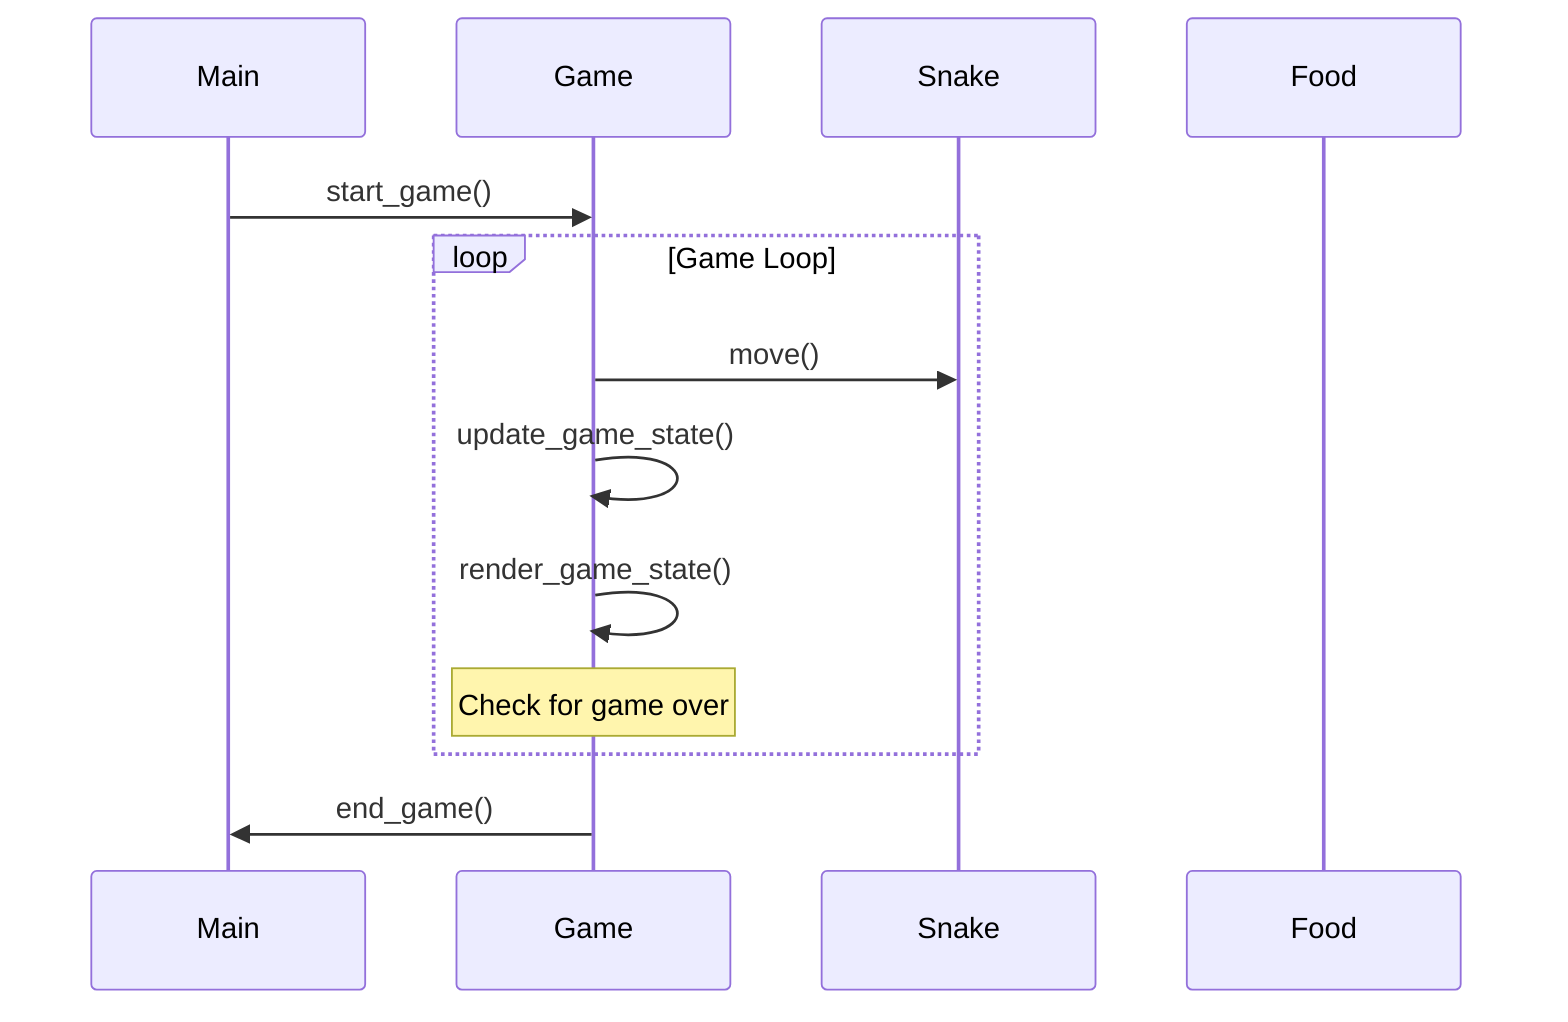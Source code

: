 sequenceDiagram
    participant M as Main
    participant G as Game
    participant S as Snake
    participant F as Food
    M->>G: start_game()
    loop Game Loop
        G->>S: move()
        G->>G: update_game_state()
        G->>G: render_game_state()
        Note over G: Check for game over
    end
    G->>M: end_game()